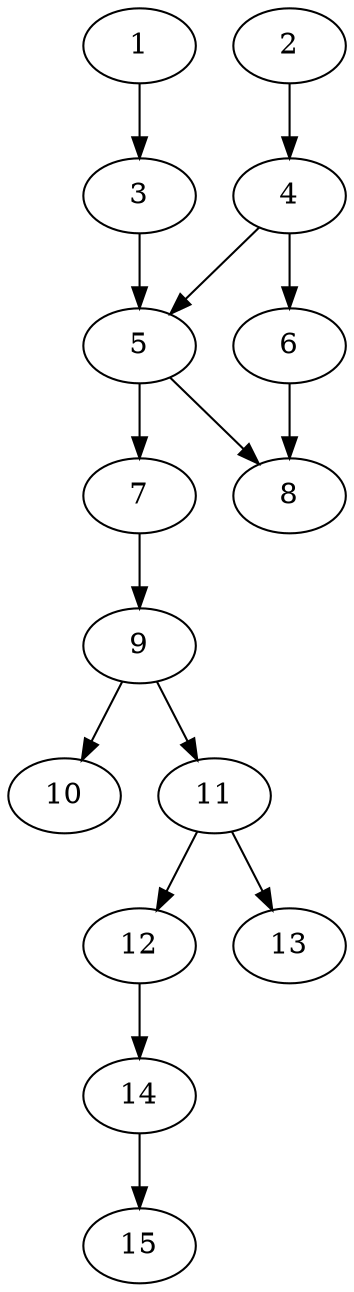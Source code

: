 // DAG automatically generated by daggen at Thu Oct  3 13:59:27 2019
// ./daggen --dot -n 15 --ccr 0.5 --fat 0.3 --regular 0.5 --density 0.6 --mindata 5242880 --maxdata 52428800 
digraph G {
  1 [size="34646016", alpha="0.01", expect_size="17323008"] 
  1 -> 3 [size ="17323008"]
  2 [size="37222400", alpha="0.16", expect_size="18611200"] 
  2 -> 4 [size ="18611200"]
  3 [size="67137536", alpha="0.18", expect_size="33568768"] 
  3 -> 5 [size ="33568768"]
  4 [size="103938048", alpha="0.18", expect_size="51969024"] 
  4 -> 5 [size ="51969024"]
  4 -> 6 [size ="51969024"]
  5 [size="73957376", alpha="0.20", expect_size="36978688"] 
  5 -> 7 [size ="36978688"]
  5 -> 8 [size ="36978688"]
  6 [size="46360576", alpha="0.07", expect_size="23180288"] 
  6 -> 8 [size ="23180288"]
  7 [size="80664576", alpha="0.03", expect_size="40332288"] 
  7 -> 9 [size ="40332288"]
  8 [size="17063936", alpha="0.02", expect_size="8531968"] 
  9 [size="93372416", alpha="0.11", expect_size="46686208"] 
  9 -> 10 [size ="46686208"]
  9 -> 11 [size ="46686208"]
  10 [size="82802688", alpha="0.15", expect_size="41401344"] 
  11 [size="47212544", alpha="0.12", expect_size="23606272"] 
  11 -> 12 [size ="23606272"]
  11 -> 13 [size ="23606272"]
  12 [size="53145600", alpha="0.06", expect_size="26572800"] 
  12 -> 14 [size ="26572800"]
  13 [size="34955264", alpha="0.03", expect_size="17477632"] 
  14 [size="26812416", alpha="0.20", expect_size="13406208"] 
  14 -> 15 [size ="13406208"]
  15 [size="19550208", alpha="0.13", expect_size="9775104"] 
}
